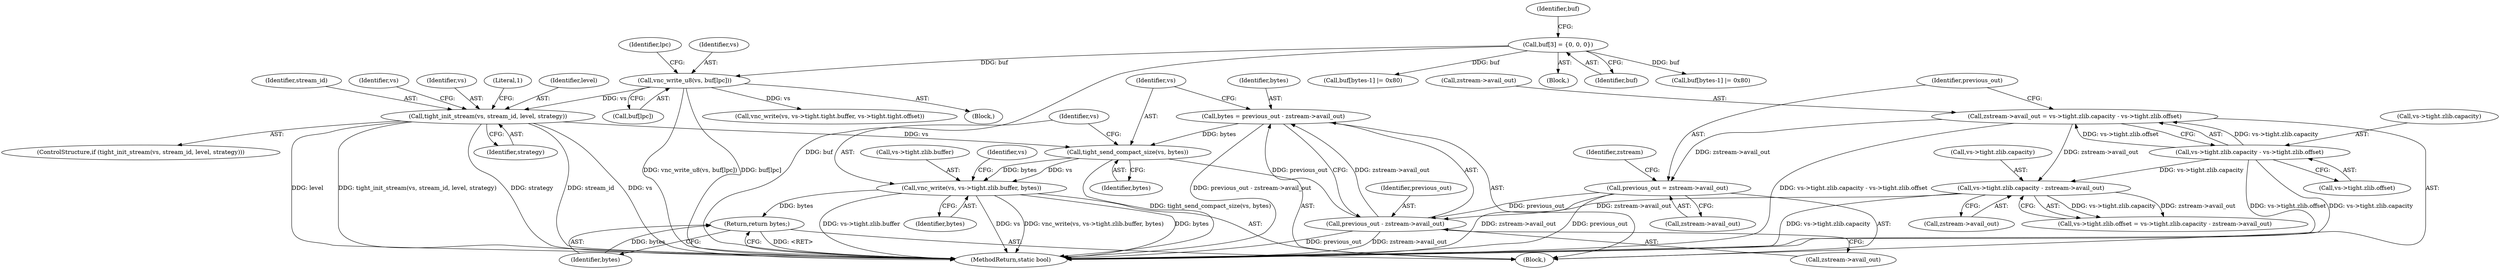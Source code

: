 digraph "0_qemu_9f64916da20eea67121d544698676295bbb105a7_0@API" {
"1000821" [label="(Call,vnc_write(vs, vs->tight.zlib.buffer, bytes))"];
"1000818" [label="(Call,tight_send_compact_size(vs, bytes))"];
"1000690" [label="(Call,tight_init_stream(vs, stream_id, level, strategy))"];
"1000648" [label="(Call,vnc_write_u8(vs, buf[lpc]))"];
"1000584" [label="(Call,buf[3] = {0, 0, 0})"];
"1000811" [label="(Call,bytes = previous_out - zstream->avail_out)"];
"1000813" [label="(Call,previous_out - zstream->avail_out)"];
"1000769" [label="(Call,previous_out = zstream->avail_out)"];
"1000750" [label="(Call,zstream->avail_out = vs->tight.zlib.capacity - vs->tight.zlib.offset)"];
"1000754" [label="(Call,vs->tight.zlib.capacity - vs->tight.zlib.offset)"];
"1000800" [label="(Call,vs->tight.zlib.capacity - zstream->avail_out)"];
"1000838" [label="(Return,return bytes;)"];
"1000821" [label="(Call,vnc_write(vs, vs->tight.zlib.buffer, bytes))"];
"1000830" [label="(Identifier,bytes)"];
"1000584" [label="(Call,buf[3] = {0, 0, 0})"];
"1000694" [label="(Identifier,strategy)"];
"1000690" [label="(Call,tight_init_stream(vs, stream_id, level, strategy))"];
"1000691" [label="(Identifier,vs)"];
"1000698" [label="(Literal,1)"];
"1000801" [label="(Call,vs->tight.zlib.capacity)"];
"1000693" [label="(Identifier,level)"];
"1000985" [label="(MethodReturn,static bool)"];
"1000585" [label="(Identifier,buf)"];
"1000648" [label="(Call,vnc_write_u8(vs, buf[lpc]))"];
"1000599" [label="(Call,buf[bytes-1] |= 0x80)"];
"1000835" [label="(Identifier,vs)"];
"1000813" [label="(Call,previous_out - zstream->avail_out)"];
"1000646" [label="(Identifier,lpc)"];
"1000815" [label="(Call,zstream->avail_out)"];
"1000692" [label="(Identifier,stream_id)"];
"1000811" [label="(Call,bytes = previous_out - zstream->avail_out)"];
"1000751" [label="(Call,zstream->avail_out)"];
"1000800" [label="(Call,vs->tight.zlib.capacity - zstream->avail_out)"];
"1000838" [label="(Return,return bytes;)"];
"1000769" [label="(Call,previous_out = zstream->avail_out)"];
"1000653" [label="(Block,)"];
"1000814" [label="(Identifier,previous_out)"];
"1000818" [label="(Call,tight_send_compact_size(vs, bytes))"];
"1000689" [label="(ControlStructure,if (tight_init_stream(vs, stream_id, level, strategy)))"];
"1000819" [label="(Identifier,vs)"];
"1000574" [label="(Block,)"];
"1000588" [label="(Identifier,buf)"];
"1000771" [label="(Call,zstream->avail_out)"];
"1000754" [label="(Call,vs->tight.zlib.capacity - vs->tight.zlib.offset)"];
"1000808" [label="(Call,zstream->avail_out)"];
"1000755" [label="(Call,vs->tight.zlib.capacity)"];
"1000776" [label="(Identifier,zstream)"];
"1000703" [label="(Identifier,vs)"];
"1000839" [label="(Identifier,bytes)"];
"1000671" [label="(Call,vnc_write(vs, vs->tight.tight.buffer, vs->tight.tight.offset))"];
"1000621" [label="(Call,buf[bytes-1] |= 0x80)"];
"1000750" [label="(Call,zstream->avail_out = vs->tight.zlib.capacity - vs->tight.zlib.offset)"];
"1000823" [label="(Call,vs->tight.zlib.buffer)"];
"1000647" [label="(Block,)"];
"1000820" [label="(Identifier,bytes)"];
"1000822" [label="(Identifier,vs)"];
"1000812" [label="(Identifier,bytes)"];
"1000792" [label="(Call,vs->tight.zlib.offset = vs->tight.zlib.capacity - zstream->avail_out)"];
"1000650" [label="(Call,buf[lpc])"];
"1000770" [label="(Identifier,previous_out)"];
"1000649" [label="(Identifier,vs)"];
"1000762" [label="(Call,vs->tight.zlib.offset)"];
"1000821" -> "1000653"  [label="AST: "];
"1000821" -> "1000830"  [label="CFG: "];
"1000822" -> "1000821"  [label="AST: "];
"1000823" -> "1000821"  [label="AST: "];
"1000830" -> "1000821"  [label="AST: "];
"1000835" -> "1000821"  [label="CFG: "];
"1000821" -> "1000985"  [label="DDG: bytes"];
"1000821" -> "1000985"  [label="DDG: vs->tight.zlib.buffer"];
"1000821" -> "1000985"  [label="DDG: vs"];
"1000821" -> "1000985"  [label="DDG: vnc_write(vs, vs->tight.zlib.buffer, bytes)"];
"1000818" -> "1000821"  [label="DDG: vs"];
"1000818" -> "1000821"  [label="DDG: bytes"];
"1000821" -> "1000838"  [label="DDG: bytes"];
"1000818" -> "1000653"  [label="AST: "];
"1000818" -> "1000820"  [label="CFG: "];
"1000819" -> "1000818"  [label="AST: "];
"1000820" -> "1000818"  [label="AST: "];
"1000822" -> "1000818"  [label="CFG: "];
"1000818" -> "1000985"  [label="DDG: tight_send_compact_size(vs, bytes)"];
"1000690" -> "1000818"  [label="DDG: vs"];
"1000811" -> "1000818"  [label="DDG: bytes"];
"1000690" -> "1000689"  [label="AST: "];
"1000690" -> "1000694"  [label="CFG: "];
"1000691" -> "1000690"  [label="AST: "];
"1000692" -> "1000690"  [label="AST: "];
"1000693" -> "1000690"  [label="AST: "];
"1000694" -> "1000690"  [label="AST: "];
"1000698" -> "1000690"  [label="CFG: "];
"1000703" -> "1000690"  [label="CFG: "];
"1000690" -> "1000985"  [label="DDG: level"];
"1000690" -> "1000985"  [label="DDG: tight_init_stream(vs, stream_id, level, strategy)"];
"1000690" -> "1000985"  [label="DDG: strategy"];
"1000690" -> "1000985"  [label="DDG: stream_id"];
"1000690" -> "1000985"  [label="DDG: vs"];
"1000648" -> "1000690"  [label="DDG: vs"];
"1000648" -> "1000647"  [label="AST: "];
"1000648" -> "1000650"  [label="CFG: "];
"1000649" -> "1000648"  [label="AST: "];
"1000650" -> "1000648"  [label="AST: "];
"1000646" -> "1000648"  [label="CFG: "];
"1000648" -> "1000985"  [label="DDG: buf[lpc]"];
"1000648" -> "1000985"  [label="DDG: vnc_write_u8(vs, buf[lpc])"];
"1000584" -> "1000648"  [label="DDG: buf"];
"1000648" -> "1000671"  [label="DDG: vs"];
"1000584" -> "1000574"  [label="AST: "];
"1000584" -> "1000585"  [label="CFG: "];
"1000585" -> "1000584"  [label="AST: "];
"1000588" -> "1000584"  [label="CFG: "];
"1000584" -> "1000985"  [label="DDG: buf"];
"1000584" -> "1000599"  [label="DDG: buf"];
"1000584" -> "1000621"  [label="DDG: buf"];
"1000811" -> "1000653"  [label="AST: "];
"1000811" -> "1000813"  [label="CFG: "];
"1000812" -> "1000811"  [label="AST: "];
"1000813" -> "1000811"  [label="AST: "];
"1000819" -> "1000811"  [label="CFG: "];
"1000811" -> "1000985"  [label="DDG: previous_out - zstream->avail_out"];
"1000813" -> "1000811"  [label="DDG: previous_out"];
"1000813" -> "1000811"  [label="DDG: zstream->avail_out"];
"1000813" -> "1000815"  [label="CFG: "];
"1000814" -> "1000813"  [label="AST: "];
"1000815" -> "1000813"  [label="AST: "];
"1000813" -> "1000985"  [label="DDG: previous_out"];
"1000813" -> "1000985"  [label="DDG: zstream->avail_out"];
"1000769" -> "1000813"  [label="DDG: previous_out"];
"1000800" -> "1000813"  [label="DDG: zstream->avail_out"];
"1000769" -> "1000653"  [label="AST: "];
"1000769" -> "1000771"  [label="CFG: "];
"1000770" -> "1000769"  [label="AST: "];
"1000771" -> "1000769"  [label="AST: "];
"1000776" -> "1000769"  [label="CFG: "];
"1000769" -> "1000985"  [label="DDG: previous_out"];
"1000769" -> "1000985"  [label="DDG: zstream->avail_out"];
"1000750" -> "1000769"  [label="DDG: zstream->avail_out"];
"1000750" -> "1000653"  [label="AST: "];
"1000750" -> "1000754"  [label="CFG: "];
"1000751" -> "1000750"  [label="AST: "];
"1000754" -> "1000750"  [label="AST: "];
"1000770" -> "1000750"  [label="CFG: "];
"1000750" -> "1000985"  [label="DDG: vs->tight.zlib.capacity - vs->tight.zlib.offset"];
"1000754" -> "1000750"  [label="DDG: vs->tight.zlib.capacity"];
"1000754" -> "1000750"  [label="DDG: vs->tight.zlib.offset"];
"1000750" -> "1000800"  [label="DDG: zstream->avail_out"];
"1000754" -> "1000762"  [label="CFG: "];
"1000755" -> "1000754"  [label="AST: "];
"1000762" -> "1000754"  [label="AST: "];
"1000754" -> "1000985"  [label="DDG: vs->tight.zlib.offset"];
"1000754" -> "1000985"  [label="DDG: vs->tight.zlib.capacity"];
"1000754" -> "1000800"  [label="DDG: vs->tight.zlib.capacity"];
"1000800" -> "1000792"  [label="AST: "];
"1000800" -> "1000808"  [label="CFG: "];
"1000801" -> "1000800"  [label="AST: "];
"1000808" -> "1000800"  [label="AST: "];
"1000792" -> "1000800"  [label="CFG: "];
"1000800" -> "1000985"  [label="DDG: vs->tight.zlib.capacity"];
"1000800" -> "1000792"  [label="DDG: vs->tight.zlib.capacity"];
"1000800" -> "1000792"  [label="DDG: zstream->avail_out"];
"1000838" -> "1000653"  [label="AST: "];
"1000838" -> "1000839"  [label="CFG: "];
"1000839" -> "1000838"  [label="AST: "];
"1000985" -> "1000838"  [label="CFG: "];
"1000838" -> "1000985"  [label="DDG: <RET>"];
"1000839" -> "1000838"  [label="DDG: bytes"];
}
